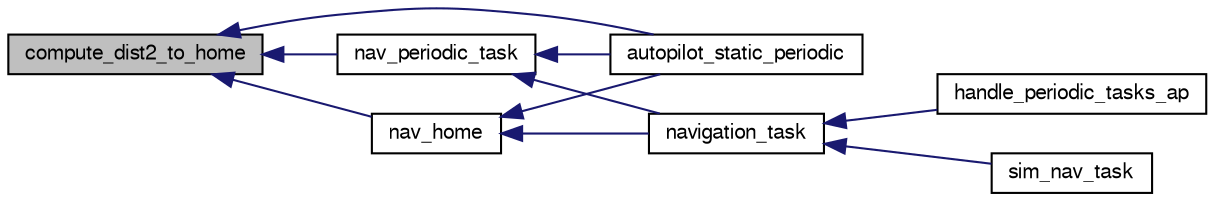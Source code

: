 digraph "compute_dist2_to_home"
{
  edge [fontname="FreeSans",fontsize="10",labelfontname="FreeSans",labelfontsize="10"];
  node [fontname="FreeSans",fontsize="10",shape=record];
  rankdir="LR";
  Node1 [label="compute_dist2_to_home",height=0.2,width=0.4,color="black", fillcolor="grey75", style="filled", fontcolor="black"];
  Node1 -> Node2 [dir="back",color="midnightblue",fontsize="10",style="solid",fontname="FreeSans"];
  Node2 [label="autopilot_static_periodic",height=0.2,width=0.4,color="black", fillcolor="white", style="filled",URL="$rotorcraft_2autopilot__static_8c.html#a81ff7c3a0611cb76bfbd35fc817070d6"];
  Node1 -> Node3 [dir="back",color="midnightblue",fontsize="10",style="solid",fontname="FreeSans"];
  Node3 [label="nav_home",height=0.2,width=0.4,color="black", fillcolor="white", style="filled",URL="$rover_2navigation_8h.html#a069e6b8f68b2e117cbbe03f29e30a2e3",tooltip="Home mode navigation (circle around HOME) "];
  Node3 -> Node4 [dir="back",color="midnightblue",fontsize="10",style="solid",fontname="FreeSans"];
  Node4 [label="navigation_task",height=0.2,width=0.4,color="black", fillcolor="white", style="filled",URL="$fixedwing_2autopilot__static_8h.html#a79f823520ea0823e20084686978281e6",tooltip="Control loops FIXME should be somewhere else. "];
  Node4 -> Node5 [dir="back",color="midnightblue",fontsize="10",style="solid",fontname="FreeSans"];
  Node5 [label="handle_periodic_tasks_ap",height=0.2,width=0.4,color="black", fillcolor="white", style="filled",URL="$fixedwing_2main__ap_8h.html#a43fd973b44bcc2c2583cf8287048212f"];
  Node4 -> Node6 [dir="back",color="midnightblue",fontsize="10",style="solid",fontname="FreeSans"];
  Node6 [label="sim_nav_task",height=0.2,width=0.4,color="black", fillcolor="white", style="filled",URL="$sim__ap_8c.html#a8c0970e9878d0e3e3e6c5d6ff0741d4f"];
  Node3 -> Node2 [dir="back",color="midnightblue",fontsize="10",style="solid",fontname="FreeSans"];
  Node1 -> Node7 [dir="back",color="midnightblue",fontsize="10",style="solid",fontname="FreeSans"];
  Node7 [label="nav_periodic_task",height=0.2,width=0.4,color="black", fillcolor="white", style="filled",URL="$rover_2navigation_8h.html#ad40d34bcd8520f64bb073fae4a08878e",tooltip="Navigation main: call to the code generated from the XML flight plan. "];
  Node7 -> Node4 [dir="back",color="midnightblue",fontsize="10",style="solid",fontname="FreeSans"];
  Node7 -> Node2 [dir="back",color="midnightblue",fontsize="10",style="solid",fontname="FreeSans"];
}
